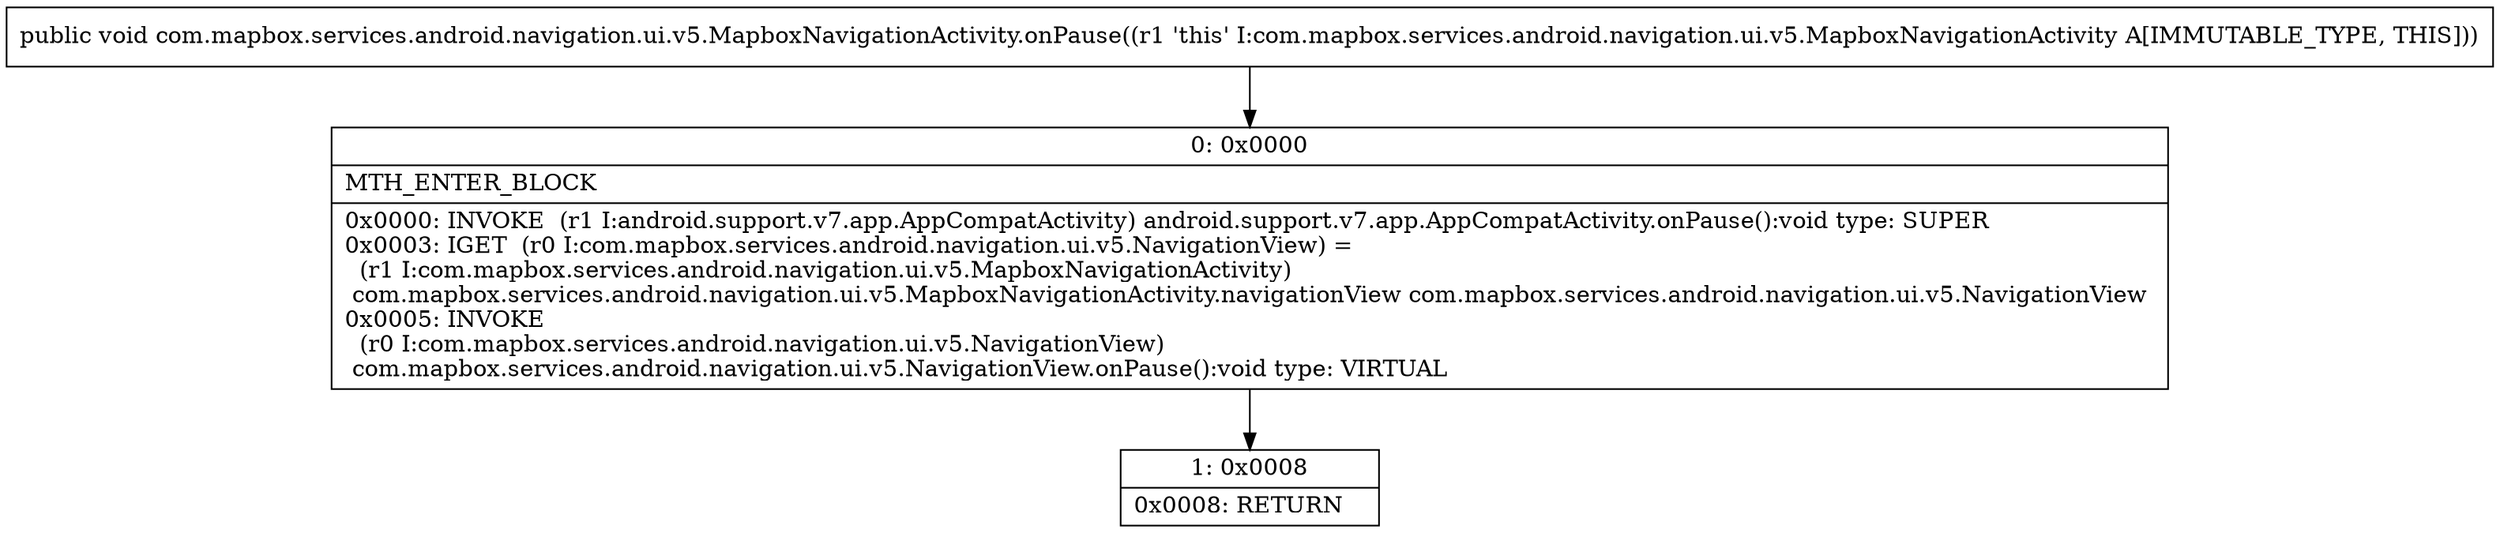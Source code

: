 digraph "CFG forcom.mapbox.services.android.navigation.ui.v5.MapboxNavigationActivity.onPause()V" {
Node_0 [shape=record,label="{0\:\ 0x0000|MTH_ENTER_BLOCK\l|0x0000: INVOKE  (r1 I:android.support.v7.app.AppCompatActivity) android.support.v7.app.AppCompatActivity.onPause():void type: SUPER \l0x0003: IGET  (r0 I:com.mapbox.services.android.navigation.ui.v5.NavigationView) = \l  (r1 I:com.mapbox.services.android.navigation.ui.v5.MapboxNavigationActivity)\l com.mapbox.services.android.navigation.ui.v5.MapboxNavigationActivity.navigationView com.mapbox.services.android.navigation.ui.v5.NavigationView \l0x0005: INVOKE  \l  (r0 I:com.mapbox.services.android.navigation.ui.v5.NavigationView)\l com.mapbox.services.android.navigation.ui.v5.NavigationView.onPause():void type: VIRTUAL \l}"];
Node_1 [shape=record,label="{1\:\ 0x0008|0x0008: RETURN   \l}"];
MethodNode[shape=record,label="{public void com.mapbox.services.android.navigation.ui.v5.MapboxNavigationActivity.onPause((r1 'this' I:com.mapbox.services.android.navigation.ui.v5.MapboxNavigationActivity A[IMMUTABLE_TYPE, THIS])) }"];
MethodNode -> Node_0;
Node_0 -> Node_1;
}

